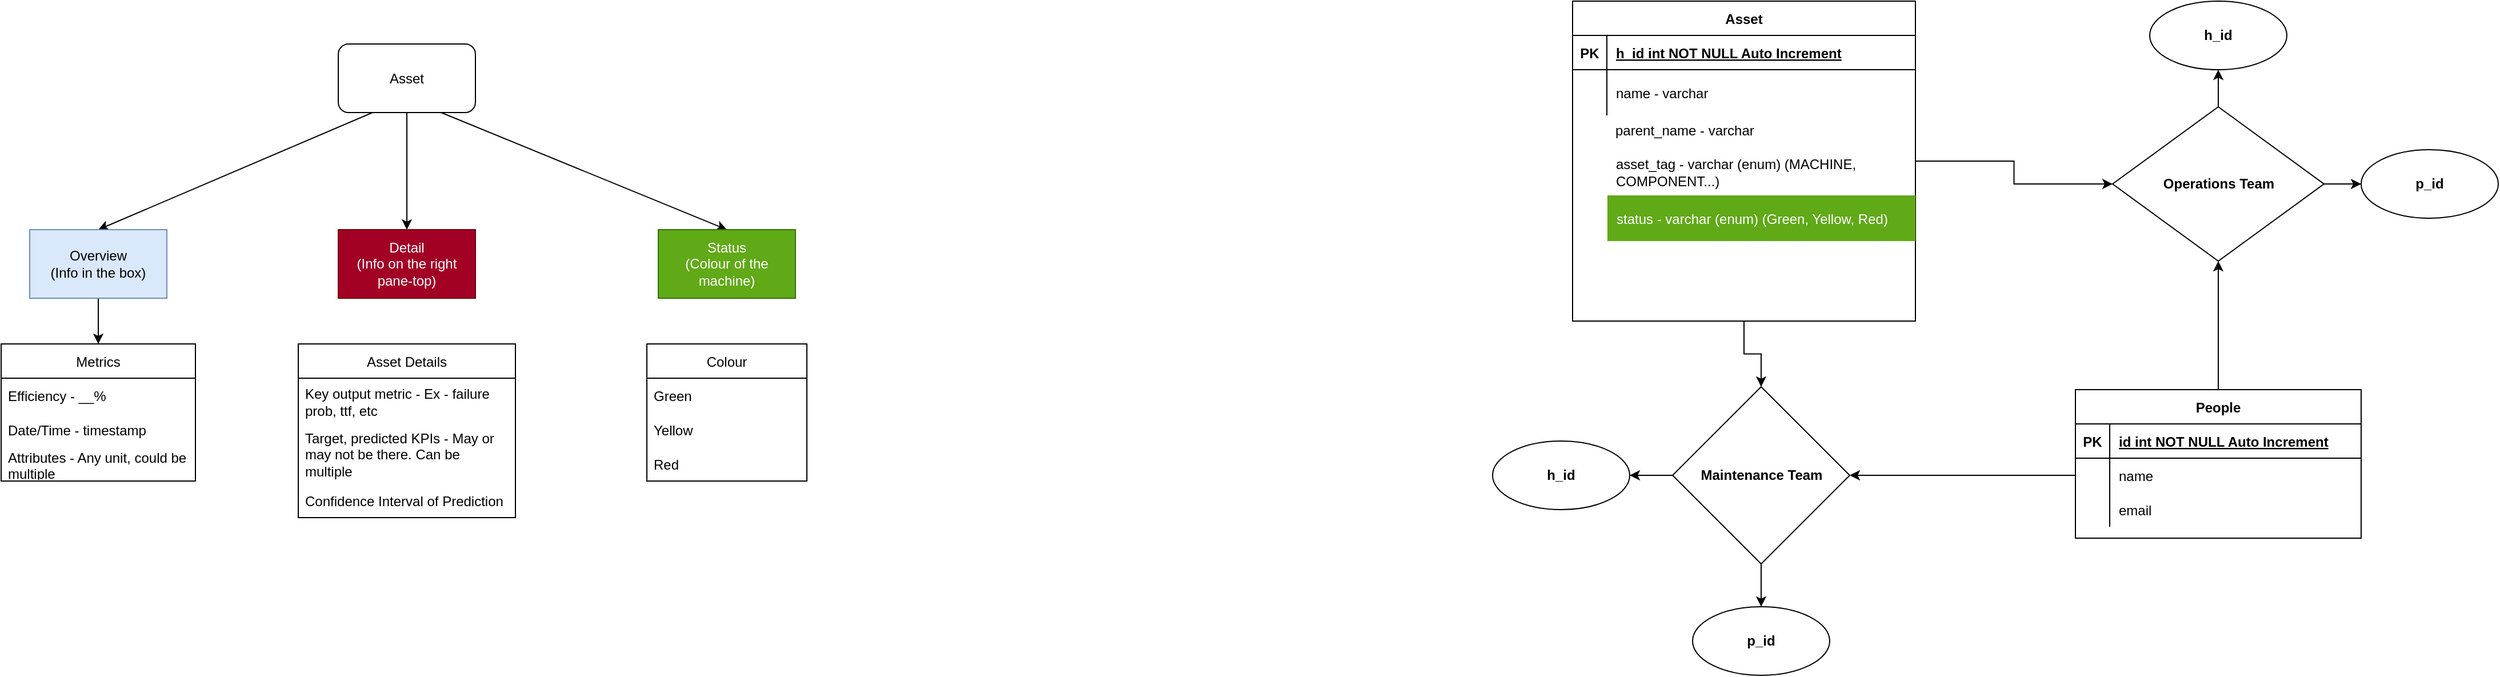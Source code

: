<mxfile version="15.9.6" type="github"><diagram id="R2lEEEUBdFMjLlhIrx00" name="Page-1"><mxGraphModel dx="2733" dy="678" grid="1" gridSize="10" guides="1" tooltips="1" connect="1" arrows="1" fold="1" page="1" pageScale="1" pageWidth="850" pageHeight="1100" math="0" shadow="0" extFonts="Permanent Marker^https://fonts.googleapis.com/css?family=Permanent+Marker"><root><mxCell id="0"/><mxCell id="1" parent="0"/><mxCell id="LiZnLdmcizB9KZ_JHdUg-3" style="edgeStyle=orthogonalEdgeStyle;rounded=0;orthogonalLoop=1;jettySize=auto;html=1;exitX=0.5;exitY=0;exitDx=0;exitDy=0;entryX=0.5;entryY=1;entryDx=0;entryDy=0;" edge="1" parent="1" source="C-vyLk0tnHw3VtMMgP7b-2" target="LiZnLdmcizB9KZ_JHdUg-1"><mxGeometry relative="1" as="geometry"><mxPoint x="580" y="260" as="targetPoint"/></mxGeometry></mxCell><mxCell id="C-vyLk0tnHw3VtMMgP7b-2" value="People" style="shape=table;startSize=30;container=1;collapsible=1;childLayout=tableLayout;fixedRows=1;rowLines=0;fontStyle=1;align=center;resizeLast=1;" parent="1" vertex="1"><mxGeometry x="510" y="390" width="250" height="130" as="geometry"/></mxCell><mxCell id="C-vyLk0tnHw3VtMMgP7b-3" value="" style="shape=partialRectangle;collapsible=0;dropTarget=0;pointerEvents=0;fillColor=none;points=[[0,0.5],[1,0.5]];portConstraint=eastwest;top=0;left=0;right=0;bottom=1;" parent="C-vyLk0tnHw3VtMMgP7b-2" vertex="1"><mxGeometry y="30" width="250" height="30" as="geometry"/></mxCell><mxCell id="C-vyLk0tnHw3VtMMgP7b-4" value="PK" style="shape=partialRectangle;overflow=hidden;connectable=0;fillColor=none;top=0;left=0;bottom=0;right=0;fontStyle=1;" parent="C-vyLk0tnHw3VtMMgP7b-3" vertex="1"><mxGeometry width="30" height="30" as="geometry"><mxRectangle width="30" height="30" as="alternateBounds"/></mxGeometry></mxCell><mxCell id="C-vyLk0tnHw3VtMMgP7b-5" value="id int NOT NULL Auto Increment" style="shape=partialRectangle;overflow=hidden;connectable=0;fillColor=none;top=0;left=0;bottom=0;right=0;align=left;spacingLeft=6;fontStyle=5;" parent="C-vyLk0tnHw3VtMMgP7b-3" vertex="1"><mxGeometry x="30" width="220" height="30" as="geometry"><mxRectangle width="220" height="30" as="alternateBounds"/></mxGeometry></mxCell><mxCell id="C-vyLk0tnHw3VtMMgP7b-6" value="" style="shape=partialRectangle;collapsible=0;dropTarget=0;pointerEvents=0;fillColor=none;points=[[0,0.5],[1,0.5]];portConstraint=eastwest;top=0;left=0;right=0;bottom=0;" parent="C-vyLk0tnHw3VtMMgP7b-2" vertex="1"><mxGeometry y="60" width="250" height="30" as="geometry"/></mxCell><mxCell id="C-vyLk0tnHw3VtMMgP7b-7" value="" style="shape=partialRectangle;overflow=hidden;connectable=0;fillColor=none;top=0;left=0;bottom=0;right=0;" parent="C-vyLk0tnHw3VtMMgP7b-6" vertex="1"><mxGeometry width="30" height="30" as="geometry"><mxRectangle width="30" height="30" as="alternateBounds"/></mxGeometry></mxCell><mxCell id="C-vyLk0tnHw3VtMMgP7b-8" value="name" style="shape=partialRectangle;overflow=hidden;connectable=0;fillColor=none;top=0;left=0;bottom=0;right=0;align=left;spacingLeft=6;" parent="C-vyLk0tnHw3VtMMgP7b-6" vertex="1"><mxGeometry x="30" width="220" height="30" as="geometry"><mxRectangle width="220" height="30" as="alternateBounds"/></mxGeometry></mxCell><mxCell id="C-vyLk0tnHw3VtMMgP7b-9" value="" style="shape=partialRectangle;collapsible=0;dropTarget=0;pointerEvents=0;fillColor=none;points=[[0,0.5],[1,0.5]];portConstraint=eastwest;top=0;left=0;right=0;bottom=0;" parent="C-vyLk0tnHw3VtMMgP7b-2" vertex="1"><mxGeometry y="90" width="250" height="30" as="geometry"/></mxCell><mxCell id="C-vyLk0tnHw3VtMMgP7b-10" value="  " style="shape=partialRectangle;overflow=hidden;connectable=0;fillColor=none;top=0;left=0;bottom=0;right=0;" parent="C-vyLk0tnHw3VtMMgP7b-9" vertex="1"><mxGeometry width="30" height="30" as="geometry"><mxRectangle width="30" height="30" as="alternateBounds"/></mxGeometry></mxCell><mxCell id="C-vyLk0tnHw3VtMMgP7b-11" value="email" style="shape=partialRectangle;overflow=hidden;connectable=0;fillColor=none;top=0;left=0;bottom=0;right=0;align=left;spacingLeft=6;" parent="C-vyLk0tnHw3VtMMgP7b-9" vertex="1"><mxGeometry x="30" width="220" height="30" as="geometry"><mxRectangle width="220" height="30" as="alternateBounds"/></mxGeometry></mxCell><mxCell id="LiZnLdmcizB9KZ_JHdUg-2" value="" style="edgeStyle=orthogonalEdgeStyle;rounded=0;orthogonalLoop=1;jettySize=auto;html=1;" edge="1" parent="1" source="C-vyLk0tnHw3VtMMgP7b-23" target="LiZnLdmcizB9KZ_JHdUg-1"><mxGeometry relative="1" as="geometry"/></mxCell><mxCell id="LiZnLdmcizB9KZ_JHdUg-5" value="" style="edgeStyle=orthogonalEdgeStyle;rounded=0;orthogonalLoop=1;jettySize=auto;html=1;" edge="1" parent="1" source="C-vyLk0tnHw3VtMMgP7b-23" target="LiZnLdmcizB9KZ_JHdUg-4"><mxGeometry relative="1" as="geometry"/></mxCell><object label="Asset" id="C-vyLk0tnHw3VtMMgP7b-23"><mxCell style="shape=table;startSize=30;container=1;collapsible=1;childLayout=tableLayout;fixedRows=1;rowLines=0;fontStyle=1;align=center;resizeLast=1;" parent="1" vertex="1"><mxGeometry x="70" y="50" width="300" height="280" as="geometry"/></mxCell></object><mxCell id="C-vyLk0tnHw3VtMMgP7b-24" value="" style="shape=partialRectangle;collapsible=0;dropTarget=0;pointerEvents=0;fillColor=none;points=[[0,0.5],[1,0.5]];portConstraint=eastwest;top=0;left=0;right=0;bottom=1;" parent="C-vyLk0tnHw3VtMMgP7b-23" vertex="1"><mxGeometry y="30" width="300" height="30" as="geometry"/></mxCell><mxCell id="C-vyLk0tnHw3VtMMgP7b-25" value="PK" style="shape=partialRectangle;overflow=hidden;connectable=0;fillColor=none;top=0;left=0;bottom=0;right=0;fontStyle=1;" parent="C-vyLk0tnHw3VtMMgP7b-24" vertex="1"><mxGeometry width="30" height="30" as="geometry"><mxRectangle width="30" height="30" as="alternateBounds"/></mxGeometry></mxCell><mxCell id="C-vyLk0tnHw3VtMMgP7b-26" value="h_id int NOT NULL Auto Increment" style="shape=partialRectangle;overflow=hidden;connectable=0;fillColor=none;top=0;left=0;bottom=0;right=0;align=left;spacingLeft=6;fontStyle=5;" parent="C-vyLk0tnHw3VtMMgP7b-24" vertex="1"><mxGeometry x="30" width="270" height="30" as="geometry"><mxRectangle width="270" height="30" as="alternateBounds"/></mxGeometry></mxCell><mxCell id="C-vyLk0tnHw3VtMMgP7b-27" value="" style="shape=partialRectangle;collapsible=0;dropTarget=0;pointerEvents=0;fillColor=none;points=[[0,0.5],[1,0.5]];portConstraint=eastwest;top=0;left=0;right=0;bottom=0;" parent="C-vyLk0tnHw3VtMMgP7b-23" vertex="1"><mxGeometry y="60" width="300" height="40" as="geometry"/></mxCell><mxCell id="C-vyLk0tnHw3VtMMgP7b-28" value="" style="shape=partialRectangle;overflow=hidden;connectable=0;fillColor=none;top=0;left=0;bottom=0;right=0;" parent="C-vyLk0tnHw3VtMMgP7b-27" vertex="1"><mxGeometry width="30" height="40" as="geometry"><mxRectangle width="30" height="40" as="alternateBounds"/></mxGeometry></mxCell><mxCell id="C-vyLk0tnHw3VtMMgP7b-29" value="name - varchar" style="shape=partialRectangle;overflow=hidden;connectable=0;fillColor=none;top=0;left=0;bottom=0;right=0;align=left;spacingLeft=6;" parent="C-vyLk0tnHw3VtMMgP7b-27" vertex="1"><mxGeometry x="30" width="270" height="40" as="geometry"><mxRectangle width="270" height="40" as="alternateBounds"/></mxGeometry></mxCell><mxCell id="LiZnLdmcizB9KZ_JHdUg-11" value="" style="edgeStyle=orthogonalEdgeStyle;rounded=0;orthogonalLoop=1;jettySize=auto;html=1;" edge="1" parent="1" source="LiZnLdmcizB9KZ_JHdUg-1" target="LiZnLdmcizB9KZ_JHdUg-10"><mxGeometry relative="1" as="geometry"/></mxCell><mxCell id="LiZnLdmcizB9KZ_JHdUg-13" value="" style="edgeStyle=orthogonalEdgeStyle;rounded=0;orthogonalLoop=1;jettySize=auto;html=1;" edge="1" parent="1" source="LiZnLdmcizB9KZ_JHdUg-1" target="LiZnLdmcizB9KZ_JHdUg-12"><mxGeometry relative="1" as="geometry"/></mxCell><mxCell id="LiZnLdmcizB9KZ_JHdUg-1" value="Operations Team" style="rhombus;whiteSpace=wrap;html=1;startSize=30;fontStyle=1;" vertex="1" parent="1"><mxGeometry x="542.5" y="142.5" width="185" height="135" as="geometry"/></mxCell><mxCell id="LiZnLdmcizB9KZ_JHdUg-15" value="" style="edgeStyle=orthogonalEdgeStyle;rounded=0;orthogonalLoop=1;jettySize=auto;html=1;" edge="1" parent="1" source="LiZnLdmcizB9KZ_JHdUg-4" target="LiZnLdmcizB9KZ_JHdUg-14"><mxGeometry relative="1" as="geometry"/></mxCell><mxCell id="LiZnLdmcizB9KZ_JHdUg-17" value="" style="edgeStyle=orthogonalEdgeStyle;rounded=0;orthogonalLoop=1;jettySize=auto;html=1;" edge="1" parent="1" source="LiZnLdmcizB9KZ_JHdUg-4" target="LiZnLdmcizB9KZ_JHdUg-16"><mxGeometry relative="1" as="geometry"/></mxCell><mxCell id="LiZnLdmcizB9KZ_JHdUg-4" value="Maintenance Team" style="rhombus;whiteSpace=wrap;html=1;startSize=30;fontStyle=1;" vertex="1" parent="1"><mxGeometry x="157.5" y="387.5" width="155" height="155" as="geometry"/></mxCell><mxCell id="LiZnLdmcizB9KZ_JHdUg-9" style="edgeStyle=orthogonalEdgeStyle;rounded=0;orthogonalLoop=1;jettySize=auto;html=1;exitX=0;exitY=0.5;exitDx=0;exitDy=0;entryX=1;entryY=0.5;entryDx=0;entryDy=0;" edge="1" parent="1" source="C-vyLk0tnHw3VtMMgP7b-6" target="LiZnLdmcizB9KZ_JHdUg-4"><mxGeometry relative="1" as="geometry"/></mxCell><mxCell id="LiZnLdmcizB9KZ_JHdUg-10" value="h_id" style="ellipse;whiteSpace=wrap;html=1;startSize=30;fontStyle=1;" vertex="1" parent="1"><mxGeometry x="575" y="50" width="120" height="60" as="geometry"/></mxCell><mxCell id="LiZnLdmcizB9KZ_JHdUg-12" value="p_id" style="ellipse;whiteSpace=wrap;html=1;startSize=30;fontStyle=1;" vertex="1" parent="1"><mxGeometry x="760" y="180" width="120" height="60" as="geometry"/></mxCell><mxCell id="LiZnLdmcizB9KZ_JHdUg-14" value="h_id" style="ellipse;whiteSpace=wrap;html=1;startSize=30;fontStyle=1;" vertex="1" parent="1"><mxGeometry y="435" width="120" height="60" as="geometry"/></mxCell><mxCell id="LiZnLdmcizB9KZ_JHdUg-16" value="p_id" style="ellipse;whiteSpace=wrap;html=1;startSize=30;fontStyle=1;" vertex="1" parent="1"><mxGeometry x="175" y="580" width="120" height="60" as="geometry"/></mxCell><mxCell id="LiZnLdmcizB9KZ_JHdUg-18" value="parent_name - varchar" style="shape=partialRectangle;overflow=hidden;connectable=0;fillColor=none;top=0;left=0;bottom=0;right=0;align=left;spacingLeft=6;" vertex="1" parent="1"><mxGeometry x="99.5" y="142.5" width="270.5" height="40" as="geometry"><mxRectangle width="240" height="40" as="alternateBounds"/></mxGeometry></mxCell><mxCell id="LiZnLdmcizB9KZ_JHdUg-19" value="asset_tag - varchar (enum) (MACHINE, COMPONENT...)" style="shape=partialRectangle;overflow=hidden;connectable=0;fillColor=none;top=0;left=0;bottom=0;right=0;align=left;spacingLeft=6;whiteSpace=wrap;" vertex="1" parent="1"><mxGeometry x="99.5" y="180" width="270.5" height="40" as="geometry"><mxRectangle width="240" height="40" as="alternateBounds"/></mxGeometry></mxCell><mxCell id="LiZnLdmcizB9KZ_JHdUg-25" style="rounded=0;orthogonalLoop=1;jettySize=auto;html=1;exitX=0.25;exitY=1;exitDx=0;exitDy=0;entryX=0.5;entryY=0;entryDx=0;entryDy=0;" edge="1" parent="1" source="LiZnLdmcizB9KZ_JHdUg-20" target="LiZnLdmcizB9KZ_JHdUg-21"><mxGeometry relative="1" as="geometry"/></mxCell><mxCell id="LiZnLdmcizB9KZ_JHdUg-26" style="edgeStyle=none;rounded=0;orthogonalLoop=1;jettySize=auto;html=1;exitX=0.5;exitY=1;exitDx=0;exitDy=0;entryX=0.5;entryY=0;entryDx=0;entryDy=0;" edge="1" parent="1" source="LiZnLdmcizB9KZ_JHdUg-20" target="LiZnLdmcizB9KZ_JHdUg-22"><mxGeometry relative="1" as="geometry"/></mxCell><mxCell id="LiZnLdmcizB9KZ_JHdUg-27" style="edgeStyle=none;rounded=0;orthogonalLoop=1;jettySize=auto;html=1;exitX=0.75;exitY=1;exitDx=0;exitDy=0;entryX=0.5;entryY=0;entryDx=0;entryDy=0;" edge="1" parent="1" source="LiZnLdmcizB9KZ_JHdUg-20" target="LiZnLdmcizB9KZ_JHdUg-23"><mxGeometry relative="1" as="geometry"/></mxCell><mxCell id="LiZnLdmcizB9KZ_JHdUg-20" value="Asset" style="rounded=1;whiteSpace=wrap;html=1;" vertex="1" parent="1"><mxGeometry x="-1010" y="87.5" width="120" height="60" as="geometry"/></mxCell><mxCell id="LiZnLdmcizB9KZ_JHdUg-35" style="edgeStyle=none;rounded=0;orthogonalLoop=1;jettySize=auto;html=1;exitX=0.5;exitY=1;exitDx=0;exitDy=0;entryX=0.5;entryY=0;entryDx=0;entryDy=0;" edge="1" parent="1" source="LiZnLdmcizB9KZ_JHdUg-21" target="LiZnLdmcizB9KZ_JHdUg-29"><mxGeometry relative="1" as="geometry"/></mxCell><mxCell id="LiZnLdmcizB9KZ_JHdUg-21" value="Overview&lt;br&gt;(Info in the box)" style="rounded=0;whiteSpace=wrap;html=1;fillColor=#dae8fc;strokeColor=#6c8ebf;" vertex="1" parent="1"><mxGeometry x="-1280" y="250" width="120" height="60" as="geometry"/></mxCell><mxCell id="LiZnLdmcizB9KZ_JHdUg-22" value="Detail&lt;br&gt;(Info on the right pane-top)" style="rounded=0;whiteSpace=wrap;html=1;fillColor=#a20025;strokeColor=#6F0000;fontColor=#ffffff;" vertex="1" parent="1"><mxGeometry x="-1010" y="250" width="120" height="60" as="geometry"/></mxCell><mxCell id="LiZnLdmcizB9KZ_JHdUg-23" value="Status&lt;br&gt;(Colour of the machine)" style="rounded=0;whiteSpace=wrap;html=1;fillColor=#60a917;strokeColor=#2D7600;fontColor=#ffffff;" vertex="1" parent="1"><mxGeometry x="-730" y="250" width="120" height="60" as="geometry"/></mxCell><mxCell id="LiZnLdmcizB9KZ_JHdUg-29" value="Metrics" style="swimlane;fontStyle=0;childLayout=stackLayout;horizontal=1;startSize=30;horizontalStack=0;resizeParent=1;resizeParentMax=0;resizeLast=0;collapsible=1;marginBottom=0;" vertex="1" parent="1"><mxGeometry x="-1305" y="350" width="170" height="120" as="geometry"/></mxCell><mxCell id="LiZnLdmcizB9KZ_JHdUg-31" value="Efficiency - __%" style="text;strokeColor=none;fillColor=none;align=left;verticalAlign=middle;spacingLeft=4;spacingRight=4;overflow=hidden;points=[[0,0.5],[1,0.5]];portConstraint=eastwest;rotatable=0;" vertex="1" parent="LiZnLdmcizB9KZ_JHdUg-29"><mxGeometry y="30" width="170" height="30" as="geometry"/></mxCell><mxCell id="LiZnLdmcizB9KZ_JHdUg-32" value="Date/Time - timestamp" style="text;strokeColor=none;fillColor=none;align=left;verticalAlign=middle;spacingLeft=4;spacingRight=4;overflow=hidden;points=[[0,0.5],[1,0.5]];portConstraint=eastwest;rotatable=0;" vertex="1" parent="LiZnLdmcizB9KZ_JHdUg-29"><mxGeometry y="60" width="170" height="30" as="geometry"/></mxCell><mxCell id="LiZnLdmcizB9KZ_JHdUg-30" value="Attributes - Any unit, could be multiple" style="text;strokeColor=none;fillColor=none;align=left;verticalAlign=middle;spacingLeft=4;spacingRight=4;overflow=hidden;points=[[0,0.5],[1,0.5]];portConstraint=eastwest;rotatable=0;whiteSpace=wrap;" vertex="1" parent="LiZnLdmcizB9KZ_JHdUg-29"><mxGeometry y="90" width="170" height="30" as="geometry"/></mxCell><mxCell id="LiZnLdmcizB9KZ_JHdUg-36" value="Asset Details" style="swimlane;fontStyle=0;childLayout=stackLayout;horizontal=1;startSize=30;horizontalStack=0;resizeParent=1;resizeParentMax=0;resizeLast=0;collapsible=1;marginBottom=0;" vertex="1" parent="1"><mxGeometry x="-1045" y="350" width="190" height="152" as="geometry"><mxRectangle x="-1030" y="350" width="100" height="30" as="alternateBounds"/></mxGeometry></mxCell><mxCell id="LiZnLdmcizB9KZ_JHdUg-37" value="Key output metric - Ex - failure prob, ttf, etc" style="text;strokeColor=none;fillColor=none;align=left;verticalAlign=middle;spacingLeft=4;spacingRight=4;overflow=hidden;points=[[0,0.5],[1,0.5]];portConstraint=eastwest;rotatable=0;whiteSpace=wrap;" vertex="1" parent="LiZnLdmcizB9KZ_JHdUg-36"><mxGeometry y="30" width="190" height="42" as="geometry"/></mxCell><mxCell id="LiZnLdmcizB9KZ_JHdUg-38" value="Target, predicted KPIs - May or may not be there. Can be multiple" style="text;strokeColor=none;fillColor=none;align=left;verticalAlign=middle;spacingLeft=4;spacingRight=4;overflow=hidden;points=[[0,0.5],[1,0.5]];portConstraint=eastwest;rotatable=0;whiteSpace=wrap;" vertex="1" parent="LiZnLdmcizB9KZ_JHdUg-36"><mxGeometry y="72" width="190" height="50" as="geometry"/></mxCell><mxCell id="LiZnLdmcizB9KZ_JHdUg-39" value="Confidence Interval of Prediction" style="text;strokeColor=none;fillColor=none;align=left;verticalAlign=middle;spacingLeft=4;spacingRight=4;overflow=hidden;points=[[0,0.5],[1,0.5]];portConstraint=eastwest;rotatable=0;" vertex="1" parent="LiZnLdmcizB9KZ_JHdUg-36"><mxGeometry y="122" width="190" height="30" as="geometry"/></mxCell><mxCell id="LiZnLdmcizB9KZ_JHdUg-44" value="Colour" style="swimlane;fontStyle=0;childLayout=stackLayout;horizontal=1;startSize=30;horizontalStack=0;resizeParent=1;resizeParentMax=0;resizeLast=0;collapsible=1;marginBottom=0;" vertex="1" parent="1"><mxGeometry x="-740" y="350" width="140" height="120" as="geometry"/></mxCell><mxCell id="LiZnLdmcizB9KZ_JHdUg-45" value="Green" style="text;strokeColor=none;fillColor=none;align=left;verticalAlign=middle;spacingLeft=4;spacingRight=4;overflow=hidden;points=[[0,0.5],[1,0.5]];portConstraint=eastwest;rotatable=0;" vertex="1" parent="LiZnLdmcizB9KZ_JHdUg-44"><mxGeometry y="30" width="140" height="30" as="geometry"/></mxCell><mxCell id="LiZnLdmcizB9KZ_JHdUg-46" value="Yellow" style="text;strokeColor=none;fillColor=none;align=left;verticalAlign=middle;spacingLeft=4;spacingRight=4;overflow=hidden;points=[[0,0.5],[1,0.5]];portConstraint=eastwest;rotatable=0;" vertex="1" parent="LiZnLdmcizB9KZ_JHdUg-44"><mxGeometry y="60" width="140" height="30" as="geometry"/></mxCell><mxCell id="LiZnLdmcizB9KZ_JHdUg-47" value="Red" style="text;strokeColor=none;fillColor=none;align=left;verticalAlign=middle;spacingLeft=4;spacingRight=4;overflow=hidden;points=[[0,0.5],[1,0.5]];portConstraint=eastwest;rotatable=0;" vertex="1" parent="LiZnLdmcizB9KZ_JHdUg-44"><mxGeometry y="90" width="140" height="30" as="geometry"/></mxCell><mxCell id="LiZnLdmcizB9KZ_JHdUg-48" value="status - varchar (enum) (Green, Yellow, Red)" style="shape=partialRectangle;overflow=hidden;connectable=0;fillColor=#60a917;top=0;left=0;bottom=0;right=0;align=left;spacingLeft=6;fontColor=#ffffff;strokeColor=#2D7600;" vertex="1" parent="1"><mxGeometry x="100.5" y="220" width="269.5" height="40" as="geometry"><mxRectangle width="240" height="40" as="alternateBounds"/></mxGeometry></mxCell></root></mxGraphModel></diagram></mxfile>